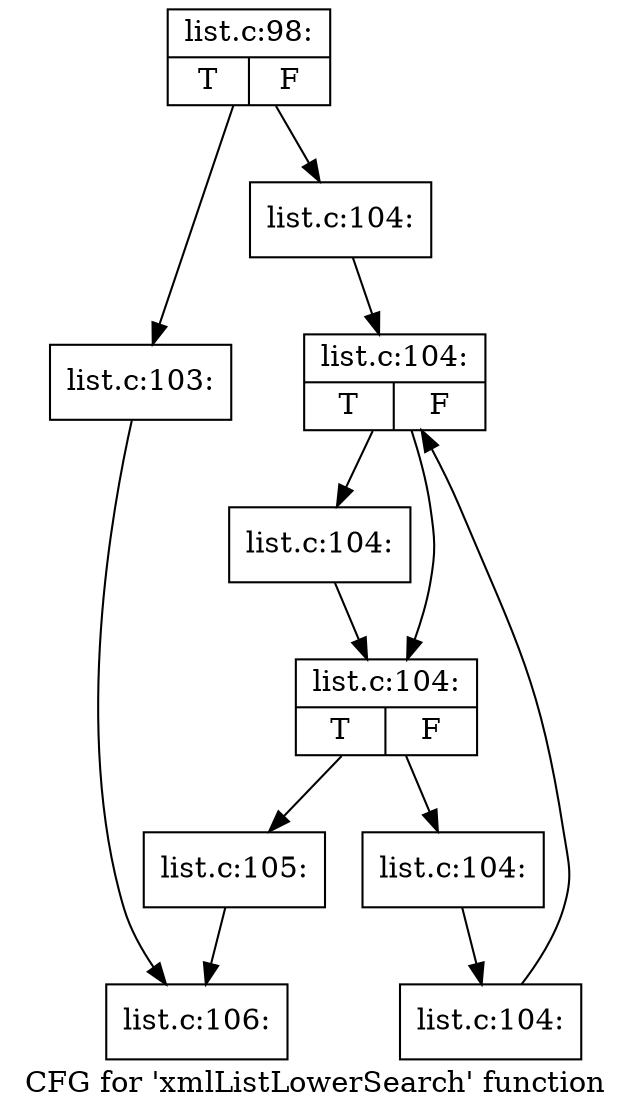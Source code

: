 digraph "CFG for 'xmlListLowerSearch' function" {
	label="CFG for 'xmlListLowerSearch' function";

	Node0x527de40 [shape=record,label="{list.c:98:|{<s0>T|<s1>F}}"];
	Node0x527de40 -> Node0x527fc70;
	Node0x527de40 -> Node0x527fcc0;
	Node0x527fc70 [shape=record,label="{list.c:103:}"];
	Node0x527fc70 -> Node0x527d620;
	Node0x527fcc0 [shape=record,label="{list.c:104:}"];
	Node0x527fcc0 -> Node0x5280510;
	Node0x5280510 [shape=record,label="{list.c:104:|{<s0>T|<s1>F}}"];
	Node0x5280510 -> Node0x52808c0;
	Node0x5280510 -> Node0x5280870;
	Node0x52808c0 [shape=record,label="{list.c:104:}"];
	Node0x52808c0 -> Node0x5280870;
	Node0x5280870 [shape=record,label="{list.c:104:|{<s0>T|<s1>F}}"];
	Node0x5280870 -> Node0x52807f0;
	Node0x5280870 -> Node0x52800b0;
	Node0x52807f0 [shape=record,label="{list.c:104:}"];
	Node0x52807f0 -> Node0x5280760;
	Node0x5280760 [shape=record,label="{list.c:104:}"];
	Node0x5280760 -> Node0x5280510;
	Node0x52800b0 [shape=record,label="{list.c:105:}"];
	Node0x52800b0 -> Node0x527d620;
	Node0x527d620 [shape=record,label="{list.c:106:}"];
}
